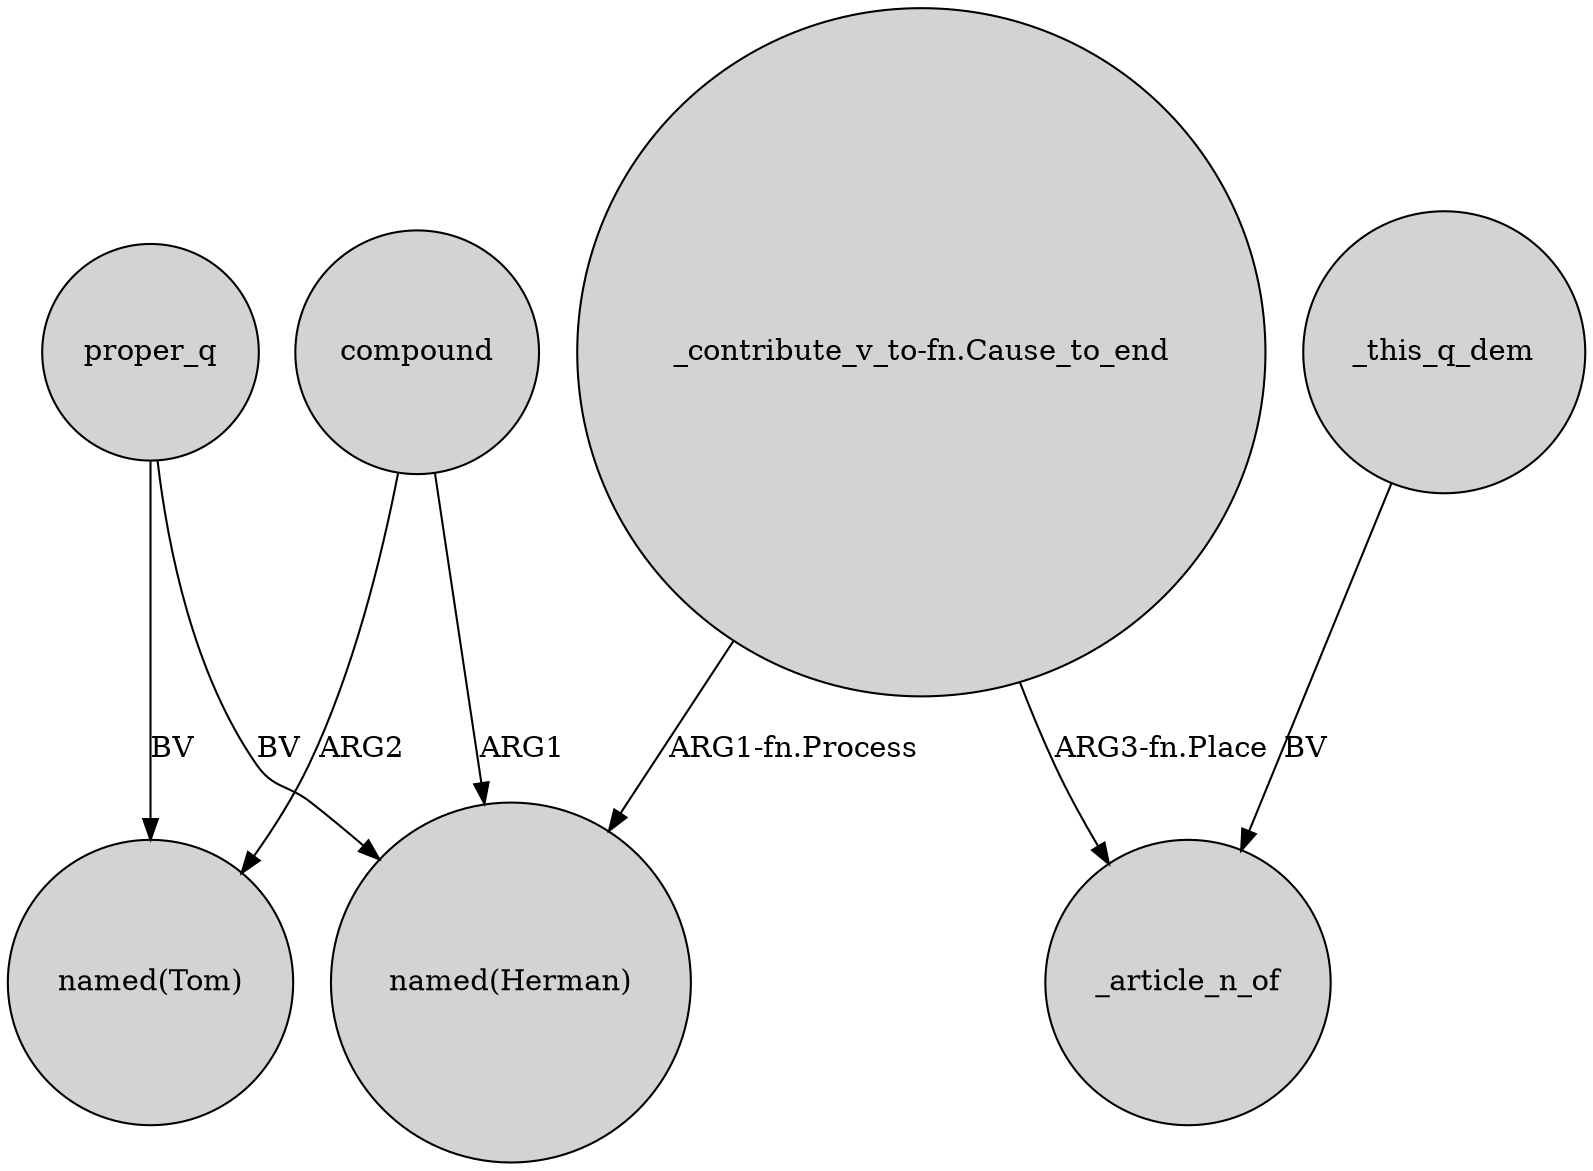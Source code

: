 digraph {
	node [shape=circle style=filled]
	compound -> "named(Tom)" [label=ARG2]
	"_contribute_v_to-fn.Cause_to_end" -> _article_n_of [label="ARG3-fn.Place"]
	proper_q -> "named(Tom)" [label=BV]
	compound -> "named(Herman)" [label=ARG1]
	proper_q -> "named(Herman)" [label=BV]
	"_contribute_v_to-fn.Cause_to_end" -> "named(Herman)" [label="ARG1-fn.Process"]
	_this_q_dem -> _article_n_of [label=BV]
}
